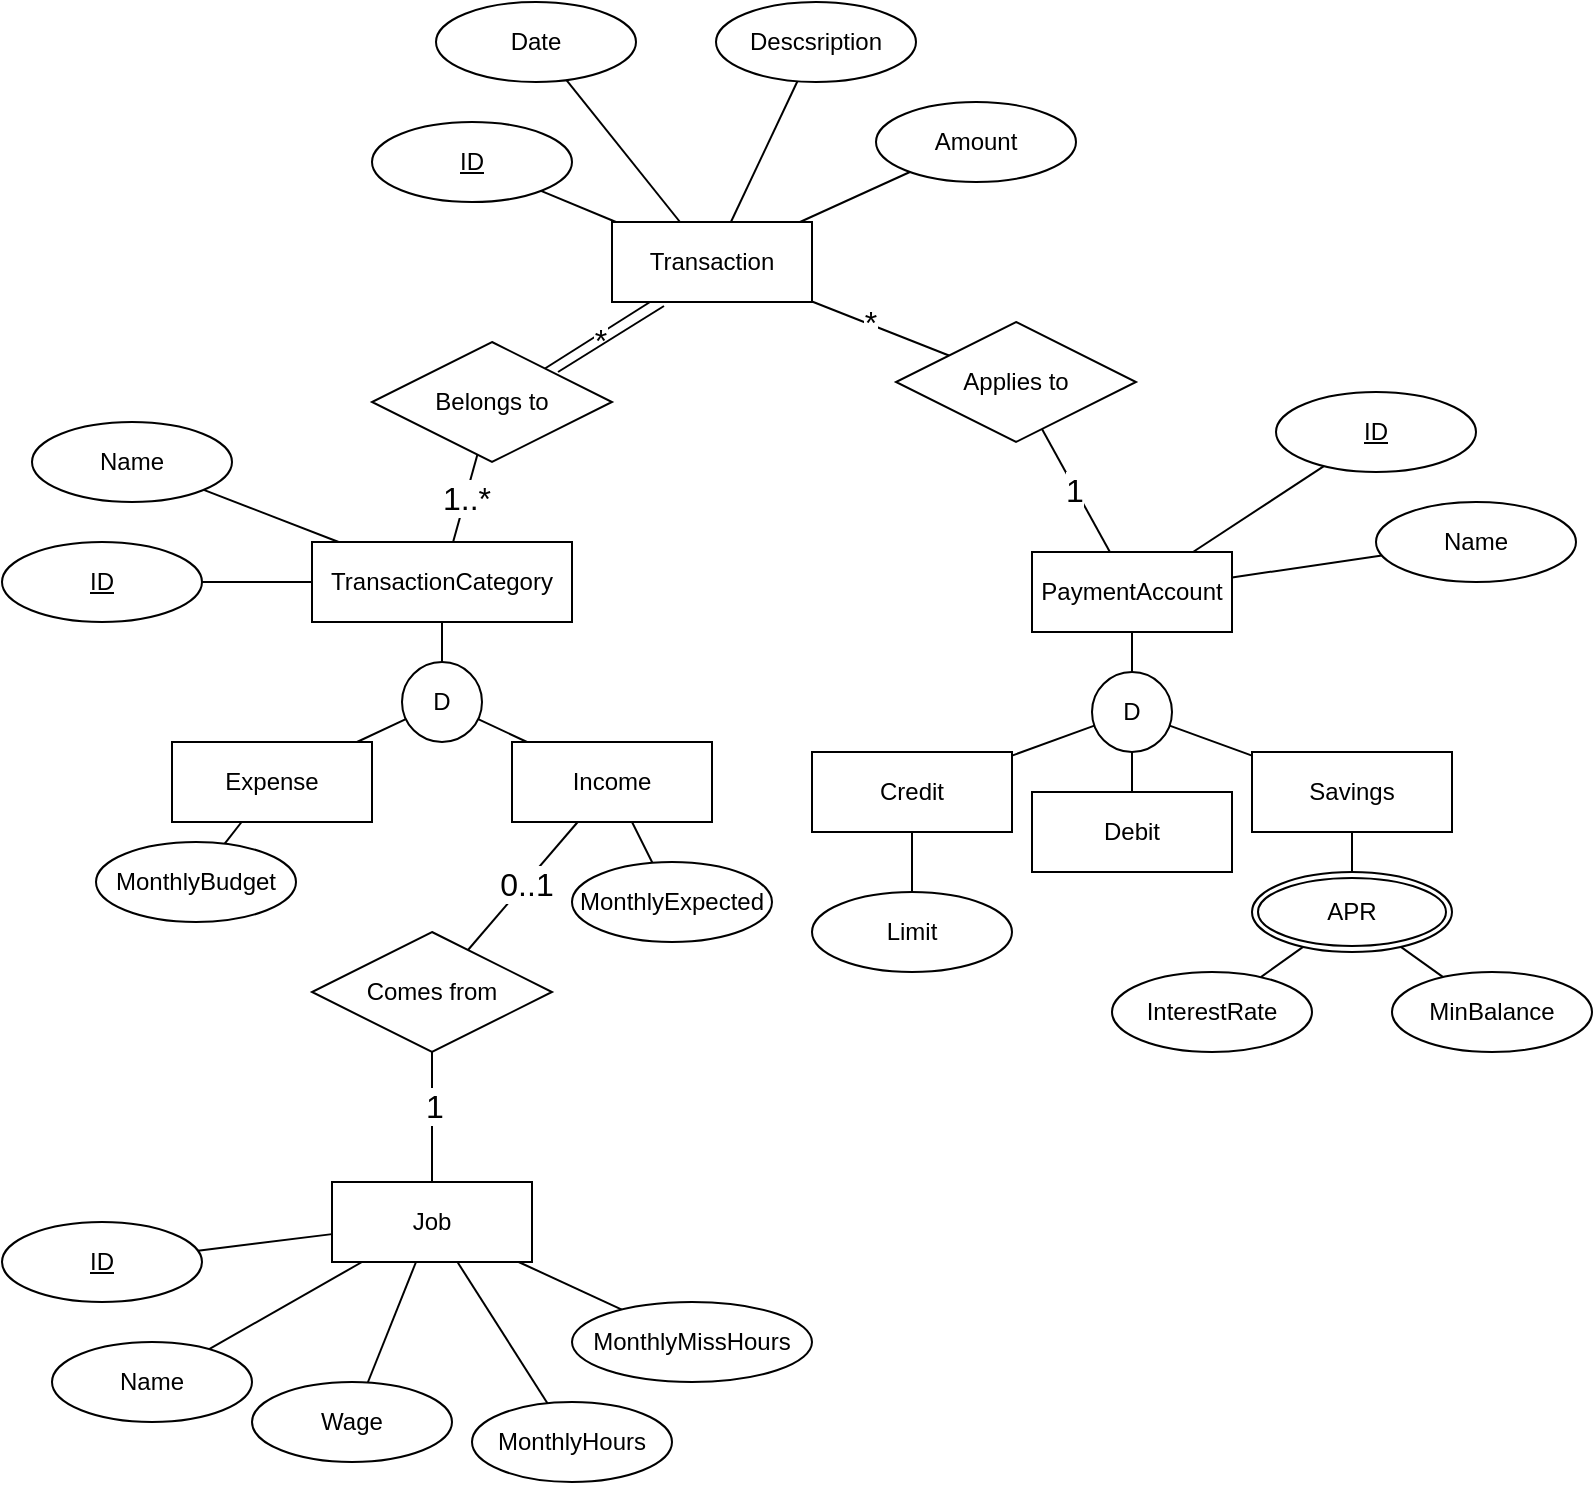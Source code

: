 <mxfile version="24.7.17">
  <diagram name="Page-1" id="OnSgO_RQbx_rNO2JxQ3Z">
    <mxGraphModel dx="662" dy="1132" grid="1" gridSize="10" guides="1" tooltips="1" connect="1" arrows="1" fold="1" page="1" pageScale="1" pageWidth="850" pageHeight="1100" math="0" shadow="0">
      <root>
        <mxCell id="0" />
        <mxCell id="1" parent="0" />
        <mxCell id="LGI90dCA5WYtB48vphuy-1" value="PaymentAccount" style="whiteSpace=wrap;html=1;align=center;" parent="1" vertex="1">
          <mxGeometry x="558" y="375" width="100" height="40" as="geometry" />
        </mxCell>
        <mxCell id="LGI90dCA5WYtB48vphuy-3" style="rounded=0;orthogonalLoop=1;jettySize=auto;html=1;endArrow=none;endFill=0;" parent="1" source="LGI90dCA5WYtB48vphuy-2" target="LGI90dCA5WYtB48vphuy-1" edge="1">
          <mxGeometry relative="1" as="geometry" />
        </mxCell>
        <mxCell id="LGI90dCA5WYtB48vphuy-2" value="ID" style="ellipse;whiteSpace=wrap;html=1;align=center;fontStyle=4;" parent="1" vertex="1">
          <mxGeometry x="680" y="295" width="100" height="40" as="geometry" />
        </mxCell>
        <mxCell id="LGI90dCA5WYtB48vphuy-5" style="rounded=0;orthogonalLoop=1;jettySize=auto;html=1;endArrow=none;endFill=0;" parent="1" source="LGI90dCA5WYtB48vphuy-4" target="LGI90dCA5WYtB48vphuy-1" edge="1">
          <mxGeometry relative="1" as="geometry" />
        </mxCell>
        <mxCell id="LGI90dCA5WYtB48vphuy-4" value="Name" style="ellipse;whiteSpace=wrap;html=1;align=center;" parent="1" vertex="1">
          <mxGeometry x="730" y="350" width="100" height="40" as="geometry" />
        </mxCell>
        <mxCell id="LGI90dCA5WYtB48vphuy-6" value="Transaction" style="whiteSpace=wrap;html=1;align=center;" parent="1" vertex="1">
          <mxGeometry x="348" y="210" width="100" height="40" as="geometry" />
        </mxCell>
        <mxCell id="LGI90dCA5WYtB48vphuy-8" style="rounded=0;orthogonalLoop=1;jettySize=auto;html=1;endArrow=none;endFill=0;" parent="1" source="LGI90dCA5WYtB48vphuy-7" target="LGI90dCA5WYtB48vphuy-6" edge="1">
          <mxGeometry relative="1" as="geometry" />
        </mxCell>
        <mxCell id="LGI90dCA5WYtB48vphuy-7" value="ID" style="ellipse;whiteSpace=wrap;html=1;align=center;fontStyle=4;" parent="1" vertex="1">
          <mxGeometry x="228" y="160" width="100" height="40" as="geometry" />
        </mxCell>
        <mxCell id="LGI90dCA5WYtB48vphuy-10" style="rounded=0;orthogonalLoop=1;jettySize=auto;html=1;endArrow=none;endFill=0;" parent="1" source="LGI90dCA5WYtB48vphuy-9" target="LGI90dCA5WYtB48vphuy-6" edge="1">
          <mxGeometry relative="1" as="geometry" />
        </mxCell>
        <mxCell id="LGI90dCA5WYtB48vphuy-9" value="Date" style="ellipse;whiteSpace=wrap;html=1;align=center;" parent="1" vertex="1">
          <mxGeometry x="260" y="100" width="100" height="40" as="geometry" />
        </mxCell>
        <mxCell id="LGI90dCA5WYtB48vphuy-12" style="rounded=0;orthogonalLoop=1;jettySize=auto;html=1;endArrow=none;endFill=0;" parent="1" source="LGI90dCA5WYtB48vphuy-11" target="LGI90dCA5WYtB48vphuy-6" edge="1">
          <mxGeometry relative="1" as="geometry" />
        </mxCell>
        <mxCell id="LGI90dCA5WYtB48vphuy-11" value="Descsription" style="ellipse;whiteSpace=wrap;html=1;align=center;" parent="1" vertex="1">
          <mxGeometry x="400" y="100" width="100" height="40" as="geometry" />
        </mxCell>
        <mxCell id="LGI90dCA5WYtB48vphuy-17" style="rounded=0;orthogonalLoop=1;jettySize=auto;html=1;endArrow=none;endFill=0;" parent="1" source="LGI90dCA5WYtB48vphuy-16" target="LGI90dCA5WYtB48vphuy-6" edge="1">
          <mxGeometry relative="1" as="geometry" />
        </mxCell>
        <mxCell id="LGI90dCA5WYtB48vphuy-16" value="Amount" style="ellipse;whiteSpace=wrap;html=1;align=center;" parent="1" vertex="1">
          <mxGeometry x="480" y="150" width="100" height="40" as="geometry" />
        </mxCell>
        <mxCell id="LGI90dCA5WYtB48vphuy-77" style="rounded=0;orthogonalLoop=1;jettySize=auto;html=1;endArrow=none;endFill=0;" parent="1" source="LGI90dCA5WYtB48vphuy-20" target="LGI90dCA5WYtB48vphuy-76" edge="1">
          <mxGeometry relative="1" as="geometry" />
        </mxCell>
        <mxCell id="LGI90dCA5WYtB48vphuy-81" value="&lt;font style=&quot;font-size: 16px;&quot;&gt;1..*&lt;/font&gt;" style="edgeLabel;html=1;align=center;verticalAlign=middle;resizable=0;points=[];" parent="LGI90dCA5WYtB48vphuy-77" vertex="1" connectable="0">
          <mxGeometry x="0.025" relative="1" as="geometry">
            <mxPoint as="offset" />
          </mxGeometry>
        </mxCell>
        <mxCell id="LGI90dCA5WYtB48vphuy-88" style="rounded=0;orthogonalLoop=1;jettySize=auto;html=1;endArrow=none;endFill=0;" parent="1" source="LGI90dCA5WYtB48vphuy-6" target="LGI90dCA5WYtB48vphuy-86" edge="1">
          <mxGeometry relative="1" as="geometry" />
        </mxCell>
        <mxCell id="LGI90dCA5WYtB48vphuy-97" value="&lt;font style=&quot;font-size: 16px;&quot;&gt;*&lt;/font&gt;" style="edgeLabel;html=1;align=center;verticalAlign=middle;resizable=0;points=[];" parent="LGI90dCA5WYtB48vphuy-88" vertex="1" connectable="0">
          <mxGeometry x="-0.156" y="1" relative="1" as="geometry">
            <mxPoint as="offset" />
          </mxGeometry>
        </mxCell>
        <mxCell id="LGI90dCA5WYtB48vphuy-20" value="TransactionCategory" style="whiteSpace=wrap;html=1;align=center;" parent="1" vertex="1">
          <mxGeometry x="198" y="370" width="130" height="40" as="geometry" />
        </mxCell>
        <mxCell id="LGI90dCA5WYtB48vphuy-22" style="rounded=0;orthogonalLoop=1;jettySize=auto;html=1;endArrow=none;endFill=0;" parent="1" source="LGI90dCA5WYtB48vphuy-21" target="LGI90dCA5WYtB48vphuy-20" edge="1">
          <mxGeometry relative="1" as="geometry" />
        </mxCell>
        <mxCell id="LGI90dCA5WYtB48vphuy-21" value="ID" style="ellipse;whiteSpace=wrap;html=1;align=center;fontStyle=4;" parent="1" vertex="1">
          <mxGeometry x="43" y="370" width="100" height="40" as="geometry" />
        </mxCell>
        <mxCell id="LGI90dCA5WYtB48vphuy-24" style="rounded=0;orthogonalLoop=1;jettySize=auto;html=1;endArrow=none;endFill=0;" parent="1" source="LGI90dCA5WYtB48vphuy-23" target="LGI90dCA5WYtB48vphuy-20" edge="1">
          <mxGeometry relative="1" as="geometry" />
        </mxCell>
        <mxCell id="LGI90dCA5WYtB48vphuy-23" value="Name" style="ellipse;whiteSpace=wrap;html=1;align=center;" parent="1" vertex="1">
          <mxGeometry x="58" y="310" width="100" height="40" as="geometry" />
        </mxCell>
        <mxCell id="LGI90dCA5WYtB48vphuy-36" style="rounded=0;orthogonalLoop=1;jettySize=auto;html=1;endArrow=none;endFill=0;" parent="1" source="LGI90dCA5WYtB48vphuy-27" target="LGI90dCA5WYtB48vphuy-31" edge="1">
          <mxGeometry relative="1" as="geometry" />
        </mxCell>
        <mxCell id="LGI90dCA5WYtB48vphuy-27" value="Expense" style="whiteSpace=wrap;html=1;align=center;" parent="1" vertex="1">
          <mxGeometry x="128" y="470" width="100" height="40" as="geometry" />
        </mxCell>
        <mxCell id="LGI90dCA5WYtB48vphuy-33" style="rounded=0;orthogonalLoop=1;jettySize=auto;html=1;endArrow=none;endFill=0;" parent="1" source="LGI90dCA5WYtB48vphuy-31" target="LGI90dCA5WYtB48vphuy-20" edge="1">
          <mxGeometry relative="1" as="geometry" />
        </mxCell>
        <mxCell id="LGI90dCA5WYtB48vphuy-31" value="D" style="ellipse;whiteSpace=wrap;html=1;aspect=fixed;" parent="1" vertex="1">
          <mxGeometry x="243" y="430" width="40" height="40" as="geometry" />
        </mxCell>
        <mxCell id="LGI90dCA5WYtB48vphuy-35" style="rounded=0;orthogonalLoop=1;jettySize=auto;html=1;endArrow=none;endFill=0;" parent="1" source="LGI90dCA5WYtB48vphuy-34" target="LGI90dCA5WYtB48vphuy-31" edge="1">
          <mxGeometry relative="1" as="geometry" />
        </mxCell>
        <mxCell id="LGI90dCA5WYtB48vphuy-34" value="Income" style="whiteSpace=wrap;html=1;align=center;" parent="1" vertex="1">
          <mxGeometry x="298" y="470" width="100" height="40" as="geometry" />
        </mxCell>
        <mxCell id="LGI90dCA5WYtB48vphuy-42" style="rounded=0;orthogonalLoop=1;jettySize=auto;html=1;endArrow=none;endFill=0;" parent="1" source="LGI90dCA5WYtB48vphuy-43" target="LGI90dCA5WYtB48vphuy-44" edge="1">
          <mxGeometry relative="1" as="geometry" />
        </mxCell>
        <mxCell id="LGI90dCA5WYtB48vphuy-43" value="Credit" style="whiteSpace=wrap;html=1;align=center;" parent="1" vertex="1">
          <mxGeometry x="448" y="475" width="100" height="40" as="geometry" />
        </mxCell>
        <mxCell id="LGI90dCA5WYtB48vphuy-47" style="rounded=0;orthogonalLoop=1;jettySize=auto;html=1;endArrow=none;endFill=0;" parent="1" source="LGI90dCA5WYtB48vphuy-44" target="LGI90dCA5WYtB48vphuy-1" edge="1">
          <mxGeometry relative="1" as="geometry" />
        </mxCell>
        <mxCell id="LGI90dCA5WYtB48vphuy-44" value="D" style="ellipse;whiteSpace=wrap;html=1;aspect=fixed;" parent="1" vertex="1">
          <mxGeometry x="588" y="435" width="40" height="40" as="geometry" />
        </mxCell>
        <mxCell id="LGI90dCA5WYtB48vphuy-45" style="rounded=0;orthogonalLoop=1;jettySize=auto;html=1;endArrow=none;endFill=0;" parent="1" source="LGI90dCA5WYtB48vphuy-46" target="LGI90dCA5WYtB48vphuy-44" edge="1">
          <mxGeometry relative="1" as="geometry" />
        </mxCell>
        <mxCell id="LGI90dCA5WYtB48vphuy-46" value="Debit" style="whiteSpace=wrap;html=1;align=center;" parent="1" vertex="1">
          <mxGeometry x="558" y="495" width="100" height="40" as="geometry" />
        </mxCell>
        <mxCell id="LGI90dCA5WYtB48vphuy-49" style="rounded=0;orthogonalLoop=1;jettySize=auto;html=1;endArrow=none;endFill=0;" parent="1" source="LGI90dCA5WYtB48vphuy-48" target="LGI90dCA5WYtB48vphuy-44" edge="1">
          <mxGeometry relative="1" as="geometry" />
        </mxCell>
        <mxCell id="LGI90dCA5WYtB48vphuy-48" value="Savings" style="whiteSpace=wrap;html=1;align=center;" parent="1" vertex="1">
          <mxGeometry x="668" y="475" width="100" height="40" as="geometry" />
        </mxCell>
        <mxCell id="LGI90dCA5WYtB48vphuy-51" style="rounded=0;orthogonalLoop=1;jettySize=auto;html=1;endArrow=none;endFill=0;" parent="1" source="LGI90dCA5WYtB48vphuy-50" target="LGI90dCA5WYtB48vphuy-43" edge="1">
          <mxGeometry relative="1" as="geometry" />
        </mxCell>
        <mxCell id="LGI90dCA5WYtB48vphuy-50" value="Limit" style="ellipse;whiteSpace=wrap;html=1;align=center;" parent="1" vertex="1">
          <mxGeometry x="448" y="545" width="100" height="40" as="geometry" />
        </mxCell>
        <mxCell id="LGI90dCA5WYtB48vphuy-54" style="rounded=0;orthogonalLoop=1;jettySize=auto;html=1;endArrow=none;endFill=0;" parent="1" source="LGI90dCA5WYtB48vphuy-53" target="LGI90dCA5WYtB48vphuy-48" edge="1">
          <mxGeometry relative="1" as="geometry" />
        </mxCell>
        <mxCell id="LGI90dCA5WYtB48vphuy-53" value="APR" style="ellipse;shape=doubleEllipse;margin=3;whiteSpace=wrap;html=1;align=center;" parent="1" vertex="1">
          <mxGeometry x="668" y="535" width="100" height="40" as="geometry" />
        </mxCell>
        <mxCell id="LGI90dCA5WYtB48vphuy-56" style="rounded=0;orthogonalLoop=1;jettySize=auto;html=1;endArrow=none;endFill=0;" parent="1" source="LGI90dCA5WYtB48vphuy-55" target="LGI90dCA5WYtB48vphuy-53" edge="1">
          <mxGeometry relative="1" as="geometry" />
        </mxCell>
        <mxCell id="LGI90dCA5WYtB48vphuy-55" value="MinBalance" style="ellipse;whiteSpace=wrap;html=1;align=center;" parent="1" vertex="1">
          <mxGeometry x="738" y="585" width="100" height="40" as="geometry" />
        </mxCell>
        <mxCell id="LGI90dCA5WYtB48vphuy-58" style="rounded=0;orthogonalLoop=1;jettySize=auto;html=1;endArrow=none;endFill=0;" parent="1" source="LGI90dCA5WYtB48vphuy-57" target="LGI90dCA5WYtB48vphuy-53" edge="1">
          <mxGeometry relative="1" as="geometry" />
        </mxCell>
        <mxCell id="LGI90dCA5WYtB48vphuy-57" value="InterestRate" style="ellipse;whiteSpace=wrap;html=1;align=center;" parent="1" vertex="1">
          <mxGeometry x="598" y="585" width="100" height="40" as="geometry" />
        </mxCell>
        <mxCell id="LGI90dCA5WYtB48vphuy-61" style="rounded=0;orthogonalLoop=1;jettySize=auto;html=1;endArrow=none;endFill=0;" parent="1" source="LGI90dCA5WYtB48vphuy-60" target="LGI90dCA5WYtB48vphuy-27" edge="1">
          <mxGeometry relative="1" as="geometry" />
        </mxCell>
        <mxCell id="LGI90dCA5WYtB48vphuy-60" value="MonthlyBudget" style="ellipse;whiteSpace=wrap;html=1;align=center;" parent="1" vertex="1">
          <mxGeometry x="90" y="520" width="100" height="40" as="geometry" />
        </mxCell>
        <mxCell id="LGI90dCA5WYtB48vphuy-63" style="rounded=0;orthogonalLoop=1;jettySize=auto;html=1;endArrow=none;endFill=0;" parent="1" source="LGI90dCA5WYtB48vphuy-62" target="LGI90dCA5WYtB48vphuy-34" edge="1">
          <mxGeometry relative="1" as="geometry" />
        </mxCell>
        <mxCell id="LGI90dCA5WYtB48vphuy-62" value="MonthlyExpected" style="ellipse;whiteSpace=wrap;html=1;align=center;" parent="1" vertex="1">
          <mxGeometry x="328" y="530" width="100" height="40" as="geometry" />
        </mxCell>
        <mxCell id="LGI90dCA5WYtB48vphuy-65" value="Job" style="whiteSpace=wrap;html=1;align=center;" parent="1" vertex="1">
          <mxGeometry x="208" y="690" width="100" height="40" as="geometry" />
        </mxCell>
        <mxCell id="LGI90dCA5WYtB48vphuy-67" style="rounded=0;orthogonalLoop=1;jettySize=auto;html=1;endArrow=none;endFill=0;" parent="1" source="LGI90dCA5WYtB48vphuy-66" target="LGI90dCA5WYtB48vphuy-65" edge="1">
          <mxGeometry relative="1" as="geometry" />
        </mxCell>
        <mxCell id="LGI90dCA5WYtB48vphuy-66" value="ID" style="ellipse;whiteSpace=wrap;html=1;align=center;fontStyle=4;" parent="1" vertex="1">
          <mxGeometry x="43" y="710" width="100" height="40" as="geometry" />
        </mxCell>
        <mxCell id="LGI90dCA5WYtB48vphuy-69" style="rounded=0;orthogonalLoop=1;jettySize=auto;html=1;endArrow=none;endFill=0;" parent="1" source="LGI90dCA5WYtB48vphuy-68" target="LGI90dCA5WYtB48vphuy-65" edge="1">
          <mxGeometry relative="1" as="geometry" />
        </mxCell>
        <mxCell id="LGI90dCA5WYtB48vphuy-68" value="Name" style="ellipse;whiteSpace=wrap;html=1;align=center;" parent="1" vertex="1">
          <mxGeometry x="68" y="770" width="100" height="40" as="geometry" />
        </mxCell>
        <mxCell id="LGI90dCA5WYtB48vphuy-71" style="rounded=0;orthogonalLoop=1;jettySize=auto;html=1;endArrow=none;endFill=0;" parent="1" source="LGI90dCA5WYtB48vphuy-70" target="LGI90dCA5WYtB48vphuy-65" edge="1">
          <mxGeometry relative="1" as="geometry" />
        </mxCell>
        <mxCell id="LGI90dCA5WYtB48vphuy-70" value="Wage" style="ellipse;whiteSpace=wrap;html=1;align=center;" parent="1" vertex="1">
          <mxGeometry x="168" y="790" width="100" height="40" as="geometry" />
        </mxCell>
        <mxCell id="LGI90dCA5WYtB48vphuy-73" style="rounded=0;orthogonalLoop=1;jettySize=auto;html=1;endArrow=none;endFill=0;" parent="1" source="LGI90dCA5WYtB48vphuy-72" target="LGI90dCA5WYtB48vphuy-65" edge="1">
          <mxGeometry relative="1" as="geometry" />
        </mxCell>
        <mxCell id="LGI90dCA5WYtB48vphuy-72" value="MonthlyHours" style="ellipse;whiteSpace=wrap;html=1;align=center;" parent="1" vertex="1">
          <mxGeometry x="278" y="800" width="100" height="40" as="geometry" />
        </mxCell>
        <mxCell id="LGI90dCA5WYtB48vphuy-75" style="rounded=0;orthogonalLoop=1;jettySize=auto;html=1;endArrow=none;endFill=0;" parent="1" source="LGI90dCA5WYtB48vphuy-74" target="LGI90dCA5WYtB48vphuy-65" edge="1">
          <mxGeometry relative="1" as="geometry" />
        </mxCell>
        <mxCell id="LGI90dCA5WYtB48vphuy-74" value="MonthlyMissHours" style="ellipse;whiteSpace=wrap;html=1;align=center;" parent="1" vertex="1">
          <mxGeometry x="328" y="750" width="120" height="40" as="geometry" />
        </mxCell>
        <mxCell id="LGI90dCA5WYtB48vphuy-78" style="rounded=0;orthogonalLoop=1;jettySize=auto;html=1;endArrow=none;endFill=0;" parent="1" source="LGI90dCA5WYtB48vphuy-76" edge="1">
          <mxGeometry relative="1" as="geometry">
            <mxPoint x="367" y="250" as="targetPoint" />
          </mxGeometry>
        </mxCell>
        <mxCell id="LGI90dCA5WYtB48vphuy-79" value="*" style="edgeLabel;html=1;align=center;verticalAlign=middle;resizable=0;points=[];fontSize=16;" parent="LGI90dCA5WYtB48vphuy-78" vertex="1" connectable="0">
          <mxGeometry x="0.047" y="2" relative="1" as="geometry">
            <mxPoint x="1" y="5" as="offset" />
          </mxGeometry>
        </mxCell>
        <mxCell id="LGI90dCA5WYtB48vphuy-76" value="Belongs to" style="shape=rhombus;perimeter=rhombusPerimeter;whiteSpace=wrap;html=1;align=center;" parent="1" vertex="1">
          <mxGeometry x="228" y="270" width="120" height="60" as="geometry" />
        </mxCell>
        <mxCell id="LGI90dCA5WYtB48vphuy-87" style="rounded=0;orthogonalLoop=1;jettySize=auto;html=1;endArrow=none;endFill=0;" parent="1" source="LGI90dCA5WYtB48vphuy-86" target="LGI90dCA5WYtB48vphuy-1" edge="1">
          <mxGeometry relative="1" as="geometry" />
        </mxCell>
        <mxCell id="LGI90dCA5WYtB48vphuy-96" value="&lt;font style=&quot;font-size: 16px;&quot;&gt;1&lt;/font&gt;" style="edgeLabel;html=1;align=center;verticalAlign=middle;resizable=0;points=[];" parent="LGI90dCA5WYtB48vphuy-87" vertex="1" connectable="0">
          <mxGeometry x="-0.028" y="-1" relative="1" as="geometry">
            <mxPoint as="offset" />
          </mxGeometry>
        </mxCell>
        <mxCell id="LGI90dCA5WYtB48vphuy-86" value="Applies to" style="shape=rhombus;perimeter=rhombusPerimeter;whiteSpace=wrap;html=1;align=center;" parent="1" vertex="1">
          <mxGeometry x="490" y="260" width="120" height="60" as="geometry" />
        </mxCell>
        <mxCell id="LGI90dCA5WYtB48vphuy-92" style="rounded=0;orthogonalLoop=1;jettySize=auto;html=1;endArrow=none;endFill=0;" parent="1" source="LGI90dCA5WYtB48vphuy-89" target="LGI90dCA5WYtB48vphuy-34" edge="1">
          <mxGeometry relative="1" as="geometry" />
        </mxCell>
        <mxCell id="LGI90dCA5WYtB48vphuy-95" value="&lt;font style=&quot;font-size: 16px;&quot;&gt;0..1&lt;/font&gt;" style="edgeLabel;html=1;align=center;verticalAlign=middle;resizable=0;points=[];" parent="LGI90dCA5WYtB48vphuy-92" vertex="1" connectable="0">
          <mxGeometry x="0.046" relative="1" as="geometry">
            <mxPoint as="offset" />
          </mxGeometry>
        </mxCell>
        <mxCell id="LGI90dCA5WYtB48vphuy-93" style="rounded=0;orthogonalLoop=1;jettySize=auto;html=1;endArrow=none;endFill=0;" parent="1" source="LGI90dCA5WYtB48vphuy-89" target="LGI90dCA5WYtB48vphuy-65" edge="1">
          <mxGeometry relative="1" as="geometry" />
        </mxCell>
        <mxCell id="LGI90dCA5WYtB48vphuy-94" value="&lt;font style=&quot;font-size: 16px;&quot;&gt;1&lt;/font&gt;" style="edgeLabel;html=1;align=center;verticalAlign=middle;resizable=0;points=[];" parent="LGI90dCA5WYtB48vphuy-93" vertex="1" connectable="0">
          <mxGeometry x="-0.164" y="1" relative="1" as="geometry">
            <mxPoint as="offset" />
          </mxGeometry>
        </mxCell>
        <mxCell id="LGI90dCA5WYtB48vphuy-89" value="Comes from" style="shape=rhombus;perimeter=rhombusPerimeter;whiteSpace=wrap;html=1;align=center;" parent="1" vertex="1">
          <mxGeometry x="198" y="565" width="120" height="60" as="geometry" />
        </mxCell>
        <mxCell id="J0aMvwdGYoa4ecVIgPUB-1" style="rounded=0;orthogonalLoop=1;jettySize=auto;html=1;endArrow=none;endFill=0;" edge="1" parent="1">
          <mxGeometry relative="1" as="geometry">
            <mxPoint x="321" y="285" as="sourcePoint" />
            <mxPoint x="374" y="252" as="targetPoint" />
          </mxGeometry>
        </mxCell>
      </root>
    </mxGraphModel>
  </diagram>
</mxfile>
